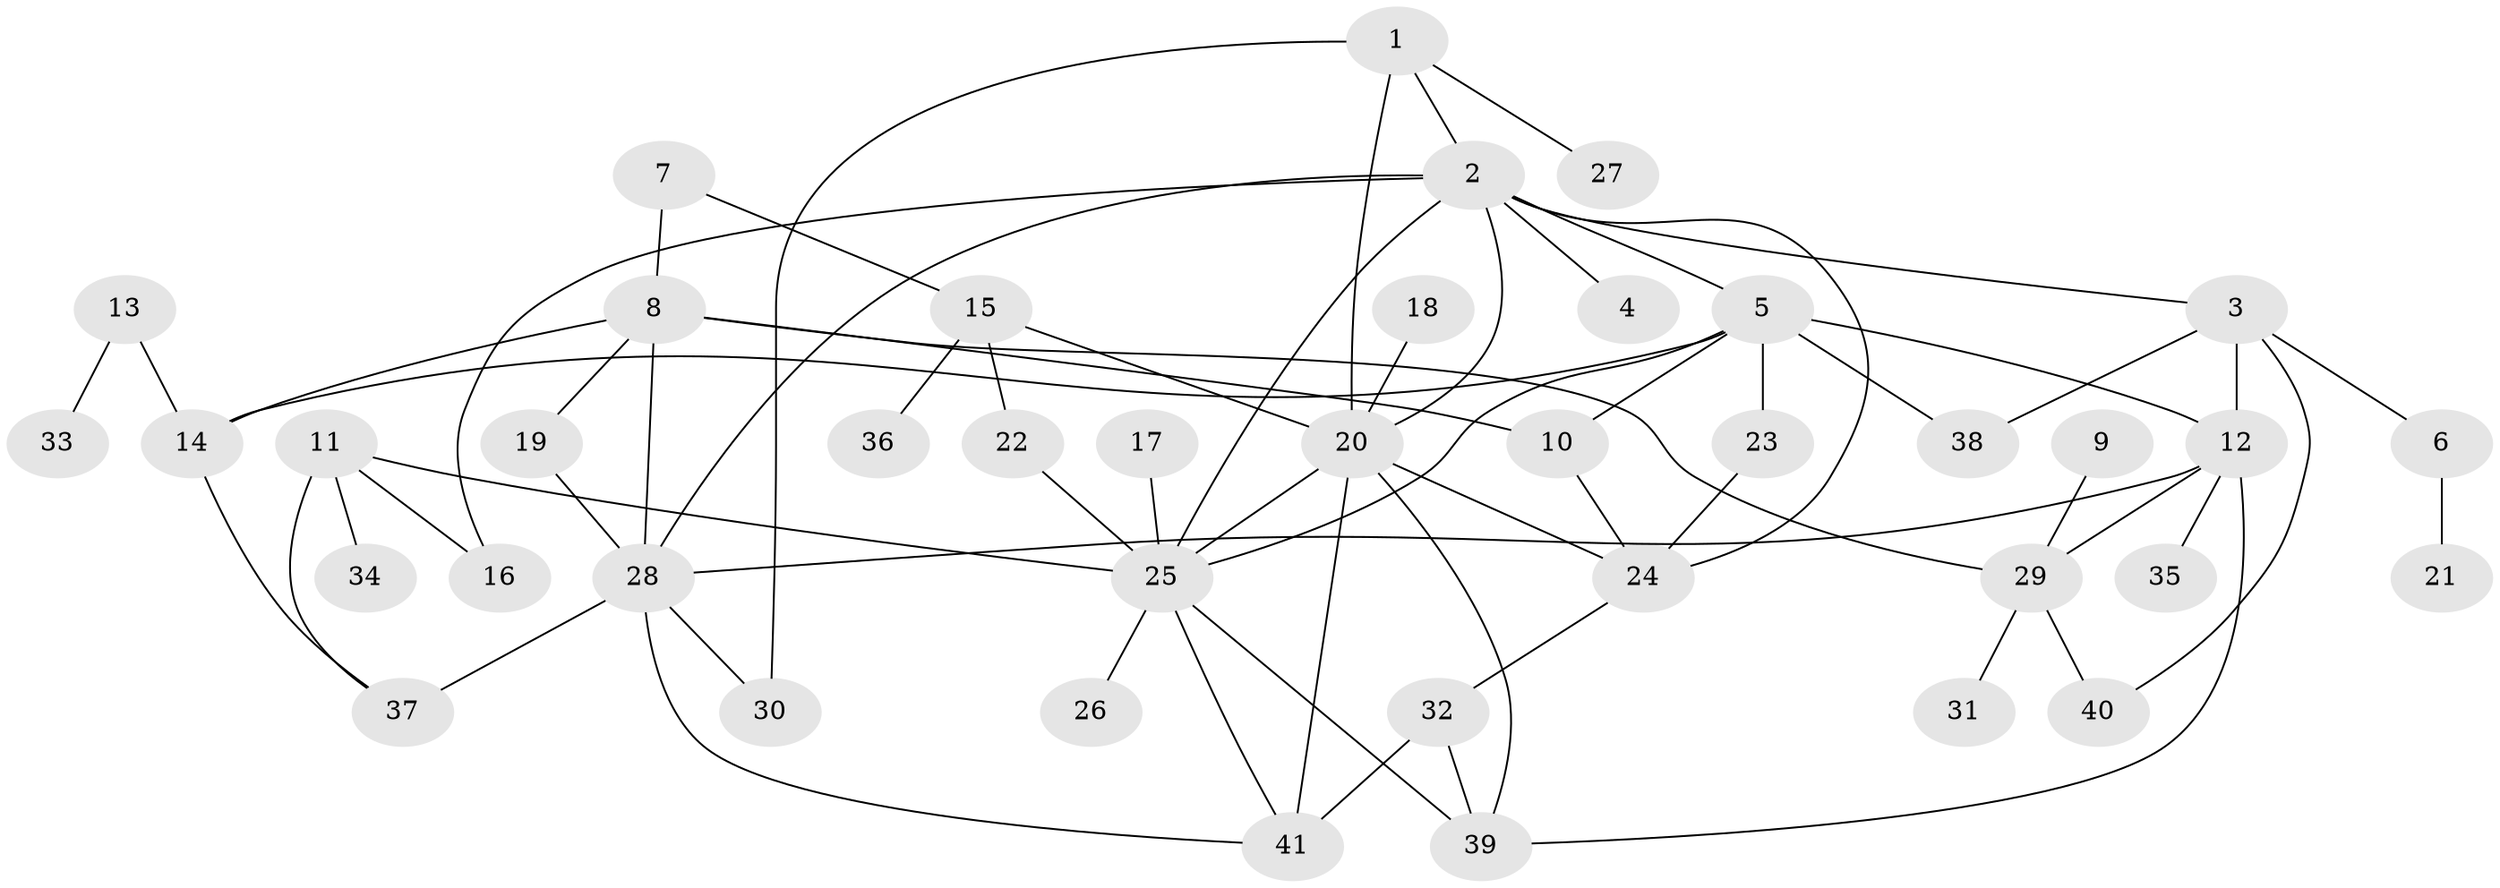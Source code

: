 // original degree distribution, {4: 0.1728395061728395, 7: 0.04938271604938271, 2: 0.2716049382716049, 5: 0.037037037037037035, 1: 0.25925925925925924, 3: 0.19753086419753085, 6: 0.012345679012345678}
// Generated by graph-tools (version 1.1) at 2025/49/03/09/25 03:49:15]
// undirected, 41 vertices, 66 edges
graph export_dot {
graph [start="1"]
  node [color=gray90,style=filled];
  1;
  2;
  3;
  4;
  5;
  6;
  7;
  8;
  9;
  10;
  11;
  12;
  13;
  14;
  15;
  16;
  17;
  18;
  19;
  20;
  21;
  22;
  23;
  24;
  25;
  26;
  27;
  28;
  29;
  30;
  31;
  32;
  33;
  34;
  35;
  36;
  37;
  38;
  39;
  40;
  41;
  1 -- 2 [weight=1.0];
  1 -- 20 [weight=1.0];
  1 -- 27 [weight=1.0];
  1 -- 30 [weight=1.0];
  2 -- 3 [weight=1.0];
  2 -- 4 [weight=1.0];
  2 -- 5 [weight=1.0];
  2 -- 16 [weight=1.0];
  2 -- 20 [weight=1.0];
  2 -- 24 [weight=1.0];
  2 -- 25 [weight=1.0];
  2 -- 28 [weight=1.0];
  3 -- 6 [weight=1.0];
  3 -- 12 [weight=1.0];
  3 -- 38 [weight=1.0];
  3 -- 40 [weight=1.0];
  5 -- 10 [weight=1.0];
  5 -- 12 [weight=1.0];
  5 -- 14 [weight=1.0];
  5 -- 23 [weight=1.0];
  5 -- 25 [weight=1.0];
  5 -- 38 [weight=1.0];
  6 -- 21 [weight=1.0];
  7 -- 8 [weight=1.0];
  7 -- 15 [weight=1.0];
  8 -- 10 [weight=1.0];
  8 -- 14 [weight=1.0];
  8 -- 19 [weight=1.0];
  8 -- 28 [weight=1.0];
  8 -- 29 [weight=1.0];
  9 -- 29 [weight=1.0];
  10 -- 24 [weight=1.0];
  11 -- 16 [weight=1.0];
  11 -- 25 [weight=1.0];
  11 -- 34 [weight=1.0];
  11 -- 37 [weight=1.0];
  12 -- 28 [weight=1.0];
  12 -- 29 [weight=1.0];
  12 -- 35 [weight=1.0];
  12 -- 39 [weight=1.0];
  13 -- 14 [weight=1.0];
  13 -- 33 [weight=1.0];
  14 -- 37 [weight=1.0];
  15 -- 20 [weight=1.0];
  15 -- 22 [weight=1.0];
  15 -- 36 [weight=1.0];
  17 -- 25 [weight=1.0];
  18 -- 20 [weight=1.0];
  19 -- 28 [weight=1.0];
  20 -- 24 [weight=1.0];
  20 -- 25 [weight=1.0];
  20 -- 39 [weight=1.0];
  20 -- 41 [weight=1.0];
  22 -- 25 [weight=1.0];
  23 -- 24 [weight=1.0];
  24 -- 32 [weight=1.0];
  25 -- 26 [weight=2.0];
  25 -- 39 [weight=1.0];
  25 -- 41 [weight=1.0];
  28 -- 30 [weight=1.0];
  28 -- 37 [weight=2.0];
  28 -- 41 [weight=1.0];
  29 -- 31 [weight=1.0];
  29 -- 40 [weight=2.0];
  32 -- 39 [weight=1.0];
  32 -- 41 [weight=1.0];
}
